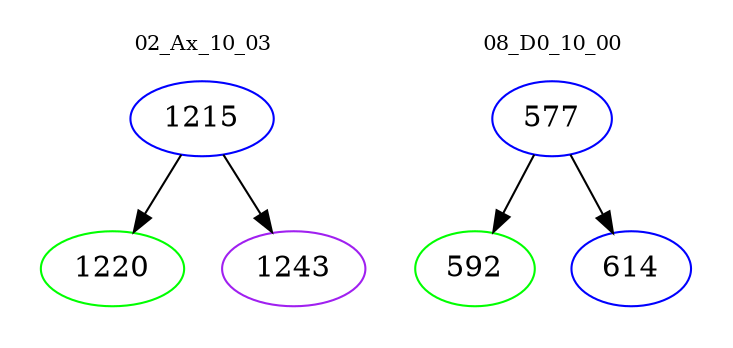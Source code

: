 digraph{
subgraph cluster_0 {
color = white
label = "02_Ax_10_03";
fontsize=10;
T0_1215 [label="1215", color="blue"]
T0_1215 -> T0_1220 [color="black"]
T0_1220 [label="1220", color="green"]
T0_1215 -> T0_1243 [color="black"]
T0_1243 [label="1243", color="purple"]
}
subgraph cluster_1 {
color = white
label = "08_D0_10_00";
fontsize=10;
T1_577 [label="577", color="blue"]
T1_577 -> T1_592 [color="black"]
T1_592 [label="592", color="green"]
T1_577 -> T1_614 [color="black"]
T1_614 [label="614", color="blue"]
}
}
